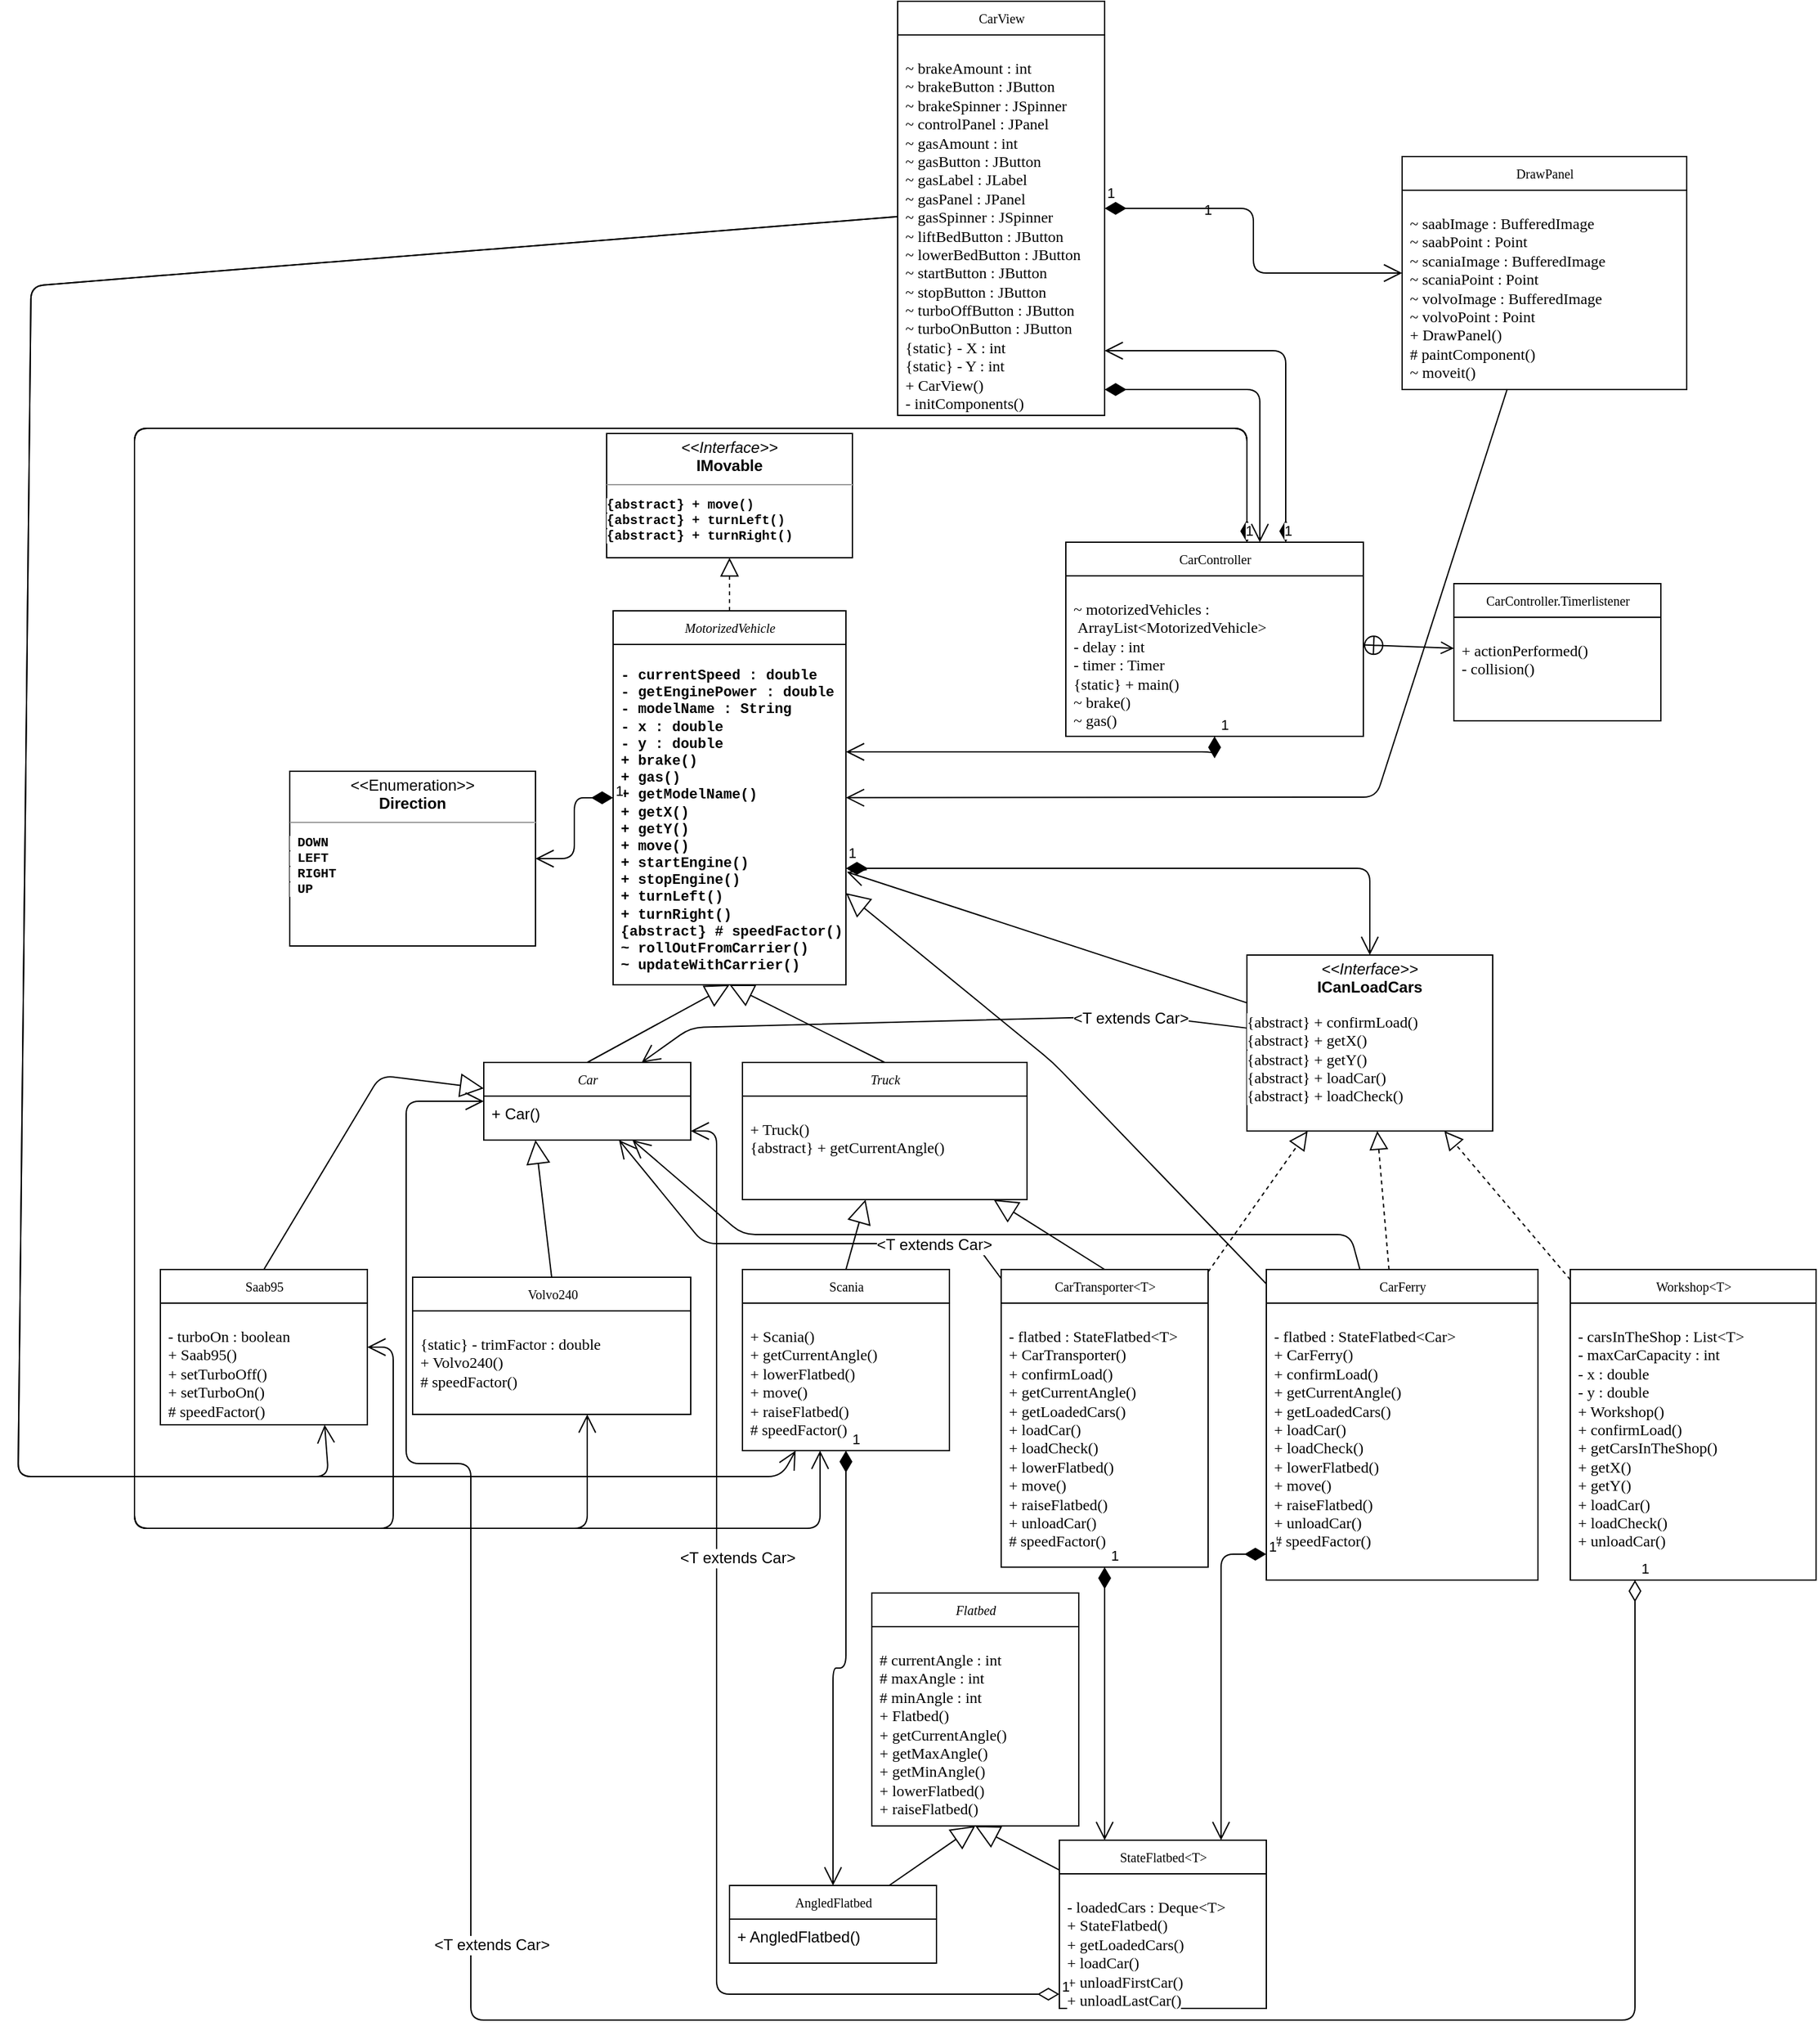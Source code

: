 <mxfile version="12.3.3" type="device" pages="1"><diagram id="c4acf3e9-155e-7222-9cf6-157b1a14988f" name="Page-1"><mxGraphModel dx="3154" dy="628" grid="1" gridSize="10" guides="1" tooltips="1" connect="1" arrows="1" fold="1" page="1" pageScale="1" pageWidth="850" pageHeight="1100" background="#ffffff" math="0" shadow="0"><root><mxCell id="0"/><mxCell id="1" parent="0"/><mxCell id="22l6sueiHiFFFNzTokqS-2" value="&lt;i&gt;MotorizedVehicle&lt;/i&gt;" style="swimlane;html=1;fontStyle=0;childLayout=stackLayout;horizontal=1;startSize=26;fillColor=none;horizontalStack=0;resizeParent=1;resizeLast=0;collapsible=1;marginBottom=0;swimlaneFillColor=#ffffff;rounded=0;shadow=0;comic=0;labelBackgroundColor=none;strokeWidth=1;fontFamily=Verdana;fontSize=10;align=center;" parent="1" vertex="1"><mxGeometry x="-640" y="1101" width="180" height="289" as="geometry"/></mxCell><mxCell id="22l6sueiHiFFFNzTokqS-3" value="&lt;pre style=&quot;font-family: &amp;quot;courier new&amp;quot;; font-size: 11px;&quot;&gt;&lt;b style=&quot;font-size: 11px;&quot;&gt;&lt;font style=&quot;font-size: 11px;&quot;&gt;&lt;span style=&quot;background-color: rgb(255, 255, 255); font-size: 11px;&quot;&gt;- currentSpeed : double&lt;br style=&quot;font-size: 11px;&quot;&gt;- getEnginePower : double&lt;br style=&quot;font-size: 11px;&quot;&gt;- modelName : String&lt;br style=&quot;font-size: 11px;&quot;&gt;- x : double&lt;br style=&quot;font-size: 11px;&quot;&gt;- y : double&lt;br style=&quot;font-size: 11px;&quot;&gt;+ brake()&lt;br style=&quot;font-size: 11px;&quot;&gt;+ gas()&lt;br style=&quot;font-size: 11px;&quot;&gt;+ getModelName()&lt;br style=&quot;font-size: 11px;&quot;&gt;+ getX()&lt;br style=&quot;font-size: 11px;&quot;&gt;+ getY()&lt;br style=&quot;font-size: 11px;&quot;&gt;+ move()&lt;br style=&quot;font-size: 11px;&quot;&gt;+ startEngine()&lt;br style=&quot;font-size: 11px;&quot;&gt;+ stopEngine()&lt;br style=&quot;font-size: 11px;&quot;&gt;+ turnLeft()&lt;br style=&quot;font-size: 11px;&quot;&gt;+ turnRight()&lt;br style=&quot;font-size: 11px;&quot;&gt;{abstract} # speedFactor()&lt;br style=&quot;font-size: 11px;&quot;&gt;~ rollOutFromCarrier()&lt;br style=&quot;font-size: 11px;&quot;&gt;~ updateWithCarrier()&lt;br style=&quot;font-size: 11px;&quot;&gt;&lt;br style=&quot;font-size: 11px;&quot;&gt;&lt;/span&gt;&lt;/font&gt;&lt;/b&gt;&lt;/pre&gt;" style="text;html=1;strokeColor=none;fillColor=none;align=left;verticalAlign=top;spacingLeft=4;spacingRight=4;whiteSpace=wrap;overflow=hidden;rotatable=0;points=[[0,0.5],[1,0.5]];portConstraint=eastwest;fontSize=11;" parent="22l6sueiHiFFFNzTokqS-2" vertex="1"><mxGeometry y="26" width="180" height="254" as="geometry"/></mxCell><mxCell id="22l6sueiHiFFFNzTokqS-12" value="&lt;p style=&quot;margin: 0px ; margin-top: 4px ; text-align: center&quot;&gt;&lt;span style=&quot;background-color: rgb(255 , 255 , 255)&quot;&gt;&lt;i&gt;&amp;lt;&amp;lt;Interface&amp;gt;&amp;gt;&lt;/i&gt;&lt;br&gt;&lt;b&gt;IMovable&lt;/b&gt;&lt;/span&gt;&lt;/p&gt;&lt;hr size=&quot;1&quot;&gt;&lt;pre style=&quot;font-family: &amp;#34;courier new&amp;#34; ; font-size: 10px&quot;&gt;&lt;b&gt;&lt;span style=&quot;background-color: rgb(255 , 255 , 255)&quot;&gt;{abstract} + move()&lt;br&gt;{abstract} + turnLeft()&lt;br&gt;{abstract} + turnRight()&lt;/span&gt;&lt;/b&gt;&lt;/pre&gt;" style="verticalAlign=top;align=left;overflow=fill;fontSize=12;fontFamily=Helvetica;html=1;rounded=0;shadow=0;comic=0;labelBackgroundColor=none;strokeWidth=1" parent="1" vertex="1"><mxGeometry x="-645" y="964" width="190" height="96" as="geometry"/></mxCell><mxCell id="22l6sueiHiFFFNzTokqS-14" value="Scania" style="swimlane;html=1;fontStyle=0;childLayout=stackLayout;horizontal=1;startSize=26;fillColor=none;horizontalStack=0;resizeParent=1;resizeLast=0;collapsible=1;marginBottom=0;swimlaneFillColor=#ffffff;rounded=0;shadow=0;comic=0;labelBackgroundColor=none;strokeWidth=1;fontFamily=Verdana;fontSize=10;align=center;" parent="1" vertex="1"><mxGeometry x="-540" y="1610" width="160" height="140" as="geometry"/></mxCell><mxCell id="22l6sueiHiFFFNzTokqS-15" value="&lt;pre style=&quot;font-family: &amp;#34;consolas&amp;#34;&quot;&gt;&lt;span style=&quot;background-color: rgb(255 , 255 , 255)&quot;&gt;+ Scania()&lt;br&gt;+ getCurrentAngle()&lt;br&gt;+ lowerFlatbed()&lt;br&gt;+ move()&lt;br&gt;+ raiseFlatbed()&lt;br&gt;# speedFactor()&lt;/span&gt;&lt;/pre&gt;" style="text;html=1;strokeColor=none;fillColor=none;align=left;verticalAlign=top;spacingLeft=4;spacingRight=4;whiteSpace=wrap;overflow=hidden;rotatable=0;points=[[0,0.5],[1,0.5]];portConstraint=eastwest;" parent="22l6sueiHiFFFNzTokqS-14" vertex="1"><mxGeometry y="26" width="160" height="114" as="geometry"/></mxCell><mxCell id="22l6sueiHiFFFNzTokqS-18" value="Saab95" style="swimlane;html=1;fontStyle=0;childLayout=stackLayout;horizontal=1;startSize=26;fillColor=none;horizontalStack=0;resizeParent=1;resizeLast=0;collapsible=1;marginBottom=0;swimlaneFillColor=#ffffff;rounded=0;shadow=0;comic=0;labelBackgroundColor=none;strokeWidth=1;fontFamily=Verdana;fontSize=10;align=center;" parent="1" vertex="1"><mxGeometry x="-990" y="1610" width="160" height="120" as="geometry"/></mxCell><mxCell id="22l6sueiHiFFFNzTokqS-19" value="&lt;pre style=&quot;font-family: &amp;#34;consolas&amp;#34;&quot;&gt;&lt;span style=&quot;background-color: rgb(255 , 255 , 255)&quot;&gt;- turboOn : boolean&lt;br&gt;+ Saab95()&lt;br&gt;+ setTurboOff()&lt;br&gt;+ setTurboOn()&lt;br&gt;# speedFactor()&lt;/span&gt;&lt;/pre&gt;" style="text;html=1;strokeColor=none;fillColor=none;align=left;verticalAlign=top;spacingLeft=4;spacingRight=4;whiteSpace=wrap;overflow=hidden;rotatable=0;points=[[0,0.5],[1,0.5]];portConstraint=eastwest;" parent="22l6sueiHiFFFNzTokqS-18" vertex="1"><mxGeometry y="26" width="160" height="94" as="geometry"/></mxCell><mxCell id="22l6sueiHiFFFNzTokqS-29" value="&lt;i&gt;Car&lt;/i&gt;" style="swimlane;html=1;fontStyle=0;childLayout=stackLayout;horizontal=1;startSize=26;fillColor=none;horizontalStack=0;resizeParent=1;resizeLast=0;collapsible=1;marginBottom=0;swimlaneFillColor=#ffffff;rounded=0;shadow=0;comic=0;labelBackgroundColor=none;strokeWidth=1;fontFamily=Verdana;fontSize=10;align=center;" parent="1" vertex="1"><mxGeometry x="-740" y="1450" width="160" height="60" as="geometry"/></mxCell><mxCell id="22l6sueiHiFFFNzTokqS-30" value="+ Car()" style="text;html=1;strokeColor=none;fillColor=none;align=left;verticalAlign=top;spacingLeft=4;spacingRight=4;whiteSpace=wrap;overflow=hidden;rotatable=0;points=[[0,0.5],[1,0.5]];portConstraint=eastwest;" parent="22l6sueiHiFFFNzTokqS-29" vertex="1"><mxGeometry y="26" width="160" height="22" as="geometry"/></mxCell><mxCell id="22l6sueiHiFFFNzTokqS-33" value="&lt;i&gt;Truck&lt;br&gt;&lt;/i&gt;" style="swimlane;html=1;fontStyle=0;childLayout=stackLayout;horizontal=1;startSize=26;fillColor=none;horizontalStack=0;resizeParent=1;resizeLast=0;collapsible=1;marginBottom=0;swimlaneFillColor=#ffffff;rounded=0;shadow=0;comic=0;labelBackgroundColor=none;strokeWidth=1;fontFamily=Verdana;fontSize=10;align=center;" parent="1" vertex="1"><mxGeometry x="-540" y="1450" width="220" height="106" as="geometry"/></mxCell><mxCell id="22l6sueiHiFFFNzTokqS-34" value="&lt;pre style=&quot;font-family: &amp;#34;consolas&amp;#34;&quot;&gt;&lt;span style=&quot;background-color: rgb(255 , 255 , 255)&quot;&gt;+ Truck()&lt;br&gt;{abstract} + getCurrentAngle()&lt;/span&gt;&lt;/pre&gt;" style="text;html=1;strokeColor=none;fillColor=none;align=left;verticalAlign=top;spacingLeft=4;spacingRight=4;whiteSpace=wrap;overflow=hidden;rotatable=0;points=[[0,0.5],[1,0.5]];portConstraint=eastwest;" parent="22l6sueiHiFFFNzTokqS-33" vertex="1"><mxGeometry y="26" width="220" height="64" as="geometry"/></mxCell><mxCell id="22l6sueiHiFFFNzTokqS-38" value="&lt;i&gt;Flatbed&lt;br&gt;&lt;/i&gt;" style="swimlane;html=1;fontStyle=0;childLayout=stackLayout;horizontal=1;startSize=26;fillColor=none;horizontalStack=0;resizeParent=1;resizeLast=0;collapsible=1;marginBottom=0;swimlaneFillColor=#ffffff;rounded=0;shadow=0;comic=0;labelBackgroundColor=none;strokeWidth=1;fontFamily=Verdana;fontSize=10;align=center;" parent="1" vertex="1"><mxGeometry x="-440" y="1860" width="160" height="180" as="geometry"/></mxCell><mxCell id="22l6sueiHiFFFNzTokqS-39" value="&lt;pre style=&quot;font-family: &amp;#34;consolas&amp;#34;&quot;&gt;&lt;span style=&quot;background-color: rgb(255 , 255 , 255)&quot;&gt;# currentAngle : int&lt;br&gt;# maxAngle : int&lt;br&gt;# minAngle : int&lt;br&gt;+ Flatbed()&lt;br&gt;+ getCurrentAngle()&lt;br&gt;+ getMaxAngle()&lt;br&gt;+ getMinAngle()&lt;br&gt;+ lowerFlatbed()&lt;br&gt;+ raiseFlatbed()&lt;/span&gt;&lt;/pre&gt;" style="text;html=1;strokeColor=none;fillColor=none;align=left;verticalAlign=top;spacingLeft=4;spacingRight=4;whiteSpace=wrap;overflow=hidden;rotatable=0;points=[[0,0.5],[1,0.5]];portConstraint=eastwest;" parent="22l6sueiHiFFFNzTokqS-38" vertex="1"><mxGeometry y="26" width="160" height="154" as="geometry"/></mxCell><mxCell id="22l6sueiHiFFFNzTokqS-42" value="StateFlatbed&amp;lt;T&amp;gt;" style="swimlane;html=1;fontStyle=0;childLayout=stackLayout;horizontal=1;startSize=26;fillColor=none;horizontalStack=0;resizeParent=1;resizeLast=0;collapsible=1;marginBottom=0;swimlaneFillColor=#ffffff;rounded=0;shadow=0;comic=0;labelBackgroundColor=none;strokeWidth=1;fontFamily=Verdana;fontSize=10;align=center;" parent="1" vertex="1"><mxGeometry x="-295" y="2051" width="160" height="130" as="geometry"/></mxCell><mxCell id="22l6sueiHiFFFNzTokqS-43" value="&lt;pre style=&quot;font-family: &amp;#34;consolas&amp;#34;&quot;&gt;&lt;span style=&quot;background-color: rgb(255 , 255 , 255)&quot;&gt;- loadedCars : Deque&amp;lt;T&amp;gt;&lt;br&gt;+ StateFlatbed()&lt;br&gt;+ getLoadedCars()&lt;br&gt;+ loadCar()&lt;br&gt;+ unloadFirstCar()&lt;br&gt;+ unloadLastCar()&lt;/span&gt;&lt;/pre&gt;" style="text;html=1;strokeColor=none;fillColor=none;align=left;verticalAlign=top;spacingLeft=4;spacingRight=4;whiteSpace=wrap;overflow=hidden;rotatable=0;points=[[0,0.5],[1,0.5]];portConstraint=eastwest;" parent="22l6sueiHiFFFNzTokqS-42" vertex="1"><mxGeometry y="26" width="160" height="104" as="geometry"/></mxCell><mxCell id="22l6sueiHiFFFNzTokqS-46" value="AngledFlatbed" style="swimlane;html=1;fontStyle=0;childLayout=stackLayout;horizontal=1;startSize=26;fillColor=none;horizontalStack=0;resizeParent=1;resizeLast=0;collapsible=1;marginBottom=0;swimlaneFillColor=#ffffff;rounded=0;shadow=0;comic=0;labelBackgroundColor=none;strokeWidth=1;fontFamily=Verdana;fontSize=10;align=center;" parent="1" vertex="1"><mxGeometry x="-550" y="2086" width="160" height="60" as="geometry"/></mxCell><mxCell id="22l6sueiHiFFFNzTokqS-47" value="+ AngledFlatbed()" style="text;html=1;strokeColor=none;fillColor=none;align=left;verticalAlign=top;spacingLeft=4;spacingRight=4;whiteSpace=wrap;overflow=hidden;rotatable=0;points=[[0,0.5],[1,0.5]];portConstraint=eastwest;" parent="22l6sueiHiFFFNzTokqS-46" vertex="1"><mxGeometry y="26" width="160" height="22" as="geometry"/></mxCell><mxCell id="22l6sueiHiFFFNzTokqS-50" value="&lt;p style=&quot;margin: 0px ; margin-top: 4px ; text-align: center&quot;&gt;&lt;span style=&quot;background-color: rgb(255 , 255 , 255)&quot;&gt;&lt;i&gt;&amp;lt;&amp;lt;Interface&amp;gt;&amp;gt;&lt;/i&gt;&lt;br&gt;&lt;b&gt;ICanLoadCars&lt;/b&gt;&lt;/span&gt;&lt;/p&gt;&lt;pre style=&quot;font-family: &amp;#34;consolas&amp;#34;&quot;&gt;&lt;span style=&quot;background-color: rgb(255 , 255 , 255)&quot;&gt;{abstract} + confirmLoad()&lt;br&gt;{abstract} + getX()&lt;br&gt;{abstract} + getY()&lt;br&gt;{abstract} + loadCar()&lt;br&gt;{abstract} + loadCheck()&lt;/span&gt;&lt;/pre&gt;" style="verticalAlign=top;align=left;overflow=fill;fontSize=12;fontFamily=Helvetica;html=1;rounded=0;shadow=0;comic=0;labelBackgroundColor=none;strokeWidth=1" parent="1" vertex="1"><mxGeometry x="-150" y="1367" width="190" height="136" as="geometry"/></mxCell><mxCell id="22l6sueiHiFFFNzTokqS-55" value="Workshop&amp;lt;T&amp;gt;" style="swimlane;html=1;fontStyle=0;childLayout=stackLayout;horizontal=1;startSize=26;fillColor=none;horizontalStack=0;resizeParent=1;resizeLast=0;collapsible=1;marginBottom=0;swimlaneFillColor=#ffffff;rounded=0;shadow=0;comic=0;labelBackgroundColor=none;strokeWidth=1;fontFamily=Verdana;fontSize=10;align=center;" parent="1" vertex="1"><mxGeometry x="100" y="1610" width="190" height="240" as="geometry"/></mxCell><mxCell id="22l6sueiHiFFFNzTokqS-56" value="&lt;pre style=&quot;font-family: &amp;#34;consolas&amp;#34;&quot;&gt;&lt;span style=&quot;background-color: rgb(255 , 255 , 255)&quot;&gt;- carsInTheShop : List&amp;lt;T&amp;gt;&lt;br&gt;- maxCarCapacity : int&lt;br&gt;- x : double&lt;br&gt;- y : double&lt;br&gt;+ Workshop()&lt;br&gt;+ confirmLoad()&lt;br&gt;+ getCarsInTheShop()&lt;br&gt;+ getX()&lt;br&gt;+ getY()&lt;br&gt;+ loadCar()&lt;br&gt;+ loadCheck()&lt;br&gt;+ unloadCar()&lt;/span&gt;&lt;/pre&gt;" style="text;html=1;strokeColor=none;fillColor=none;align=left;verticalAlign=top;spacingLeft=4;spacingRight=4;whiteSpace=wrap;overflow=hidden;rotatable=0;points=[[0,0.5],[1,0.5]];portConstraint=eastwest;" parent="22l6sueiHiFFFNzTokqS-55" vertex="1"><mxGeometry y="26" width="190" height="214" as="geometry"/></mxCell><mxCell id="22l6sueiHiFFFNzTokqS-59" value="" style="endArrow=block;endSize=16;endFill=0;html=1;exitX=0.5;exitY=0;exitDx=0;exitDy=0;entryX=0.5;entryY=1;entryDx=0;entryDy=0;" parent="1" source="22l6sueiHiFFFNzTokqS-33" target="22l6sueiHiFFFNzTokqS-2" edge="1"><mxGeometry width="160" relative="1" as="geometry"><mxPoint x="600" y="1069.5" as="sourcePoint"/><mxPoint x="440" y="1069.5" as="targetPoint"/></mxGeometry></mxCell><mxCell id="22l6sueiHiFFFNzTokqS-60" value="" style="endArrow=block;endSize=16;endFill=0;html=1;exitX=0.5;exitY=0;exitDx=0;exitDy=0;entryX=0.5;entryY=1;entryDx=0;entryDy=0;" parent="1" source="22l6sueiHiFFFNzTokqS-29" target="22l6sueiHiFFFNzTokqS-2" edge="1"><mxGeometry width="160" relative="1" as="geometry"><mxPoint x="290" y="1110" as="sourcePoint"/><mxPoint x="395" y="1064" as="targetPoint"/></mxGeometry></mxCell><mxCell id="22l6sueiHiFFFNzTokqS-61" value="" style="endArrow=block;endSize=16;endFill=0;html=1;exitX=0.5;exitY=0;exitDx=0;exitDy=0;" parent="1" source="22l6sueiHiFFFNzTokqS-24" target="22l6sueiHiFFFNzTokqS-33" edge="1"><mxGeometry width="160" relative="1" as="geometry"><mxPoint x="175" y="1266" as="sourcePoint"/><mxPoint x="280" y="1220" as="targetPoint"/></mxGeometry></mxCell><mxCell id="22l6sueiHiFFFNzTokqS-62" value="" style="endArrow=block;endSize=16;endFill=0;html=1;exitX=0.5;exitY=0;exitDx=0;exitDy=0;" parent="1" source="22l6sueiHiFFFNzTokqS-14" target="22l6sueiHiFFFNzTokqS-33" edge="1"><mxGeometry width="160" relative="1" as="geometry"><mxPoint x="110" y="1290" as="sourcePoint"/><mxPoint x="290" y="1216" as="targetPoint"/><Array as="points"/></mxGeometry></mxCell><mxCell id="22l6sueiHiFFFNzTokqS-63" value="" style="endArrow=block;endSize=16;endFill=0;html=1;exitX=0.5;exitY=0;exitDx=0;exitDy=0;" parent="1" source="22l6sueiHiFFFNzTokqS-18" target="22l6sueiHiFFFNzTokqS-29" edge="1"><mxGeometry width="160" relative="1" as="geometry"><mxPoint x="-840" y="1634" as="sourcePoint"/><mxPoint x="-840" y="1570" as="targetPoint"/><Array as="points"><mxPoint x="-820" y="1460"/></Array></mxGeometry></mxCell><mxCell id="22l6sueiHiFFFNzTokqS-64" value="" style="endArrow=block;endSize=16;endFill=0;html=1;exitX=0.5;exitY=0;exitDx=0;exitDy=0;entryX=0.25;entryY=1;entryDx=0;entryDy=0;" parent="1" source="22l6sueiHiFFFNzTokqS-6" target="22l6sueiHiFFFNzTokqS-29" edge="1"><mxGeometry width="160" relative="1" as="geometry"><mxPoint x="-800" y="1624" as="sourcePoint"/><mxPoint x="-800" y="1550" as="targetPoint"/></mxGeometry></mxCell><mxCell id="22l6sueiHiFFFNzTokqS-66" value="" style="endArrow=block;endSize=16;endFill=0;html=1;entryX=0.5;entryY=1;entryDx=0;entryDy=0;" parent="1" source="22l6sueiHiFFFNzTokqS-46" target="22l6sueiHiFFFNzTokqS-38" edge="1"><mxGeometry width="160" relative="1" as="geometry"><mxPoint x="-110" y="1374" as="sourcePoint"/><mxPoint x="-200" y="1300" as="targetPoint"/></mxGeometry></mxCell><mxCell id="JHe9qnljr61eEsj72Y4U-10" value="CarFerry" style="swimlane;html=1;fontStyle=0;childLayout=stackLayout;horizontal=1;startSize=26;fillColor=none;horizontalStack=0;resizeParent=1;resizeLast=0;collapsible=1;marginBottom=0;swimlaneFillColor=#ffffff;rounded=0;shadow=0;comic=0;labelBackgroundColor=none;strokeWidth=1;fontFamily=Verdana;fontSize=10;align=center;" parent="1" vertex="1"><mxGeometry x="-135" y="1610" width="210" height="240" as="geometry"/></mxCell><mxCell id="JHe9qnljr61eEsj72Y4U-11" value="&lt;pre style=&quot;font-family: &amp;#34;consolas&amp;#34;&quot;&gt;&lt;span style=&quot;background-color: rgb(255 , 255 , 255)&quot;&gt;- flatbed : StateFlatbed&amp;lt;Car&amp;gt;&lt;br&gt;+ CarFerry()&lt;br&gt;+ confirmLoad()&lt;br&gt;+ getCurrentAngle()&lt;br&gt;+ getLoadedCars()&lt;br&gt;+ loadCar()&lt;br&gt;+ loadCheck()&lt;br&gt;+ lowerFlatbed()&lt;br&gt;+ move()&lt;br&gt;+ raiseFlatbed()&lt;br&gt;+ unloadCar()&lt;br&gt;# speedFactor()&lt;/span&gt;&lt;/pre&gt;" style="text;html=1;strokeColor=none;fillColor=none;align=left;verticalAlign=top;spacingLeft=4;spacingRight=4;whiteSpace=wrap;overflow=hidden;rotatable=0;points=[[0,0.5],[1,0.5]];portConstraint=eastwest;" parent="JHe9qnljr61eEsj72Y4U-10" vertex="1"><mxGeometry y="26" width="210" height="214" as="geometry"/></mxCell><mxCell id="22l6sueiHiFFFNzTokqS-24" value="CarTransporter&amp;lt;T&amp;gt;" style="swimlane;html=1;fontStyle=0;childLayout=stackLayout;horizontal=1;startSize=26;fillColor=none;horizontalStack=0;resizeParent=1;resizeLast=0;collapsible=1;marginBottom=0;swimlaneFillColor=#ffffff;rounded=0;shadow=0;comic=0;labelBackgroundColor=none;strokeWidth=1;fontFamily=Verdana;fontSize=10;align=center;" parent="1" vertex="1"><mxGeometry x="-340" y="1610" width="160" height="230" as="geometry"/></mxCell><mxCell id="22l6sueiHiFFFNzTokqS-25" value="&lt;pre style=&quot;font-family: &amp;#34;consolas&amp;#34;&quot;&gt;&lt;span style=&quot;background-color: rgb(255 , 255 , 255)&quot;&gt;- flatbed : StateFlatbed&amp;lt;T&amp;gt;&lt;br&gt;+ CarTransporter()&lt;br&gt;+ confirmLoad()&lt;br&gt;+ getCurrentAngle()&lt;br&gt;+ getLoadedCars()&lt;br&gt;+ loadCar()&lt;br&gt;+ loadCheck()&lt;br&gt;+ lowerFlatbed()&lt;br&gt;+ move()&lt;br&gt;+ raiseFlatbed()&lt;br&gt;+ unloadCar()&lt;br&gt;# speedFactor()&lt;/span&gt;&lt;/pre&gt;" style="text;html=1;strokeColor=none;fillColor=none;align=left;verticalAlign=top;spacingLeft=4;spacingRight=4;whiteSpace=wrap;overflow=hidden;rotatable=0;points=[[0,0.5],[1,0.5]];portConstraint=eastwest;" parent="22l6sueiHiFFFNzTokqS-24" vertex="1"><mxGeometry y="26" width="160" height="204" as="geometry"/></mxCell><mxCell id="JHe9qnljr61eEsj72Y4U-16" value="" style="endArrow=block;endSize=16;endFill=0;html=1;" parent="1" source="JHe9qnljr61eEsj72Y4U-10" target="22l6sueiHiFFFNzTokqS-2" edge="1"><mxGeometry width="160" relative="1" as="geometry"><mxPoint x="130" y="1063" as="sourcePoint"/><mxPoint x="235" y="1017" as="targetPoint"/><Array as="points"><mxPoint x="-300" y="1450"/></Array></mxGeometry></mxCell><mxCell id="JHe9qnljr61eEsj72Y4U-19" value="1" style="endArrow=open;html=1;endSize=12;startArrow=diamondThin;startSize=14;startFill=1;edgeStyle=orthogonalEdgeStyle;align=left;verticalAlign=bottom;" parent="1" source="22l6sueiHiFFFNzTokqS-24" target="22l6sueiHiFFFNzTokqS-42" edge="1"><mxGeometry x="-1" y="3" relative="1" as="geometry"><mxPoint x="-210" y="1640" as="sourcePoint"/><mxPoint x="-50" y="1640" as="targetPoint"/><Array as="points"><mxPoint x="-220" y="1770"/><mxPoint x="-220" y="1770"/></Array></mxGeometry></mxCell><mxCell id="JHe9qnljr61eEsj72Y4U-20" value="1" style="endArrow=open;html=1;endSize=12;startArrow=diamondThin;startSize=14;startFill=1;edgeStyle=orthogonalEdgeStyle;align=left;verticalAlign=bottom;" parent="1" source="JHe9qnljr61eEsj72Y4U-10" target="22l6sueiHiFFFNzTokqS-42" edge="1"><mxGeometry x="-1" y="3" relative="1" as="geometry"><mxPoint x="30" y="1343" as="sourcePoint"/><mxPoint x="-190" y="1423" as="targetPoint"/><Array as="points"><mxPoint x="-80" y="1830"/><mxPoint x="-170" y="1830"/></Array></mxGeometry></mxCell><mxCell id="JHe9qnljr61eEsj72Y4U-22" value="1" style="endArrow=open;html=1;endSize=12;startArrow=diamondThin;startSize=14;startFill=1;edgeStyle=orthogonalEdgeStyle;align=left;verticalAlign=bottom;" parent="1" source="22l6sueiHiFFFNzTokqS-14" target="22l6sueiHiFFFNzTokqS-46" edge="1"><mxGeometry x="-1" y="3" relative="1" as="geometry"><mxPoint x="30" y="1480" as="sourcePoint"/><mxPoint x="-190" y="1560" as="targetPoint"/></mxGeometry></mxCell><mxCell id="JHe9qnljr61eEsj72Y4U-23" value="" style="endArrow=block;endSize=16;endFill=0;html=1;entryX=0.5;entryY=1;entryDx=0;entryDy=0;" parent="1" source="22l6sueiHiFFFNzTokqS-42" target="22l6sueiHiFFFNzTokqS-38" edge="1"><mxGeometry width="160" relative="1" as="geometry"><mxPoint x="-460" y="1420" as="sourcePoint"/><mxPoint x="-550" y="1340" as="targetPoint"/></mxGeometry></mxCell><mxCell id="Su4_n0dDBhSsGX5XP4w--8" value="&lt;p style=&quot;margin: 0px ; margin-top: 4px ; text-align: center&quot;&gt;&amp;lt;&amp;lt;Enumeration&amp;gt;&amp;gt;&lt;br&gt;&lt;b&gt;Direction&lt;/b&gt;&lt;/p&gt;&lt;hr size=&quot;1&quot;&gt;&lt;pre style=&quot;font-family: &amp;#34;courier new&amp;#34; ; font-size: 10px&quot;&gt;&lt;span style=&quot;background-color: rgb(255 , 255 , 255)&quot;&gt; &lt;b&gt;DOWN&lt;br&gt; LEFT&lt;br&gt; RIGHT&lt;br&gt; UP&lt;/b&gt;&lt;/span&gt;&lt;/pre&gt;" style="verticalAlign=top;align=left;overflow=fill;fontSize=12;fontFamily=Helvetica;html=1;rounded=0;shadow=0;comic=0;labelBackgroundColor=none;strokeWidth=1" parent="1" vertex="1"><mxGeometry x="-890" y="1225" width="190" height="135" as="geometry"/></mxCell><mxCell id="Su4_n0dDBhSsGX5XP4w--9" value="1" style="endArrow=open;html=1;endSize=12;startArrow=diamondThin;startSize=14;startFill=1;edgeStyle=orthogonalEdgeStyle;align=left;verticalAlign=bottom;" parent="1" source="22l6sueiHiFFFNzTokqS-2" target="Su4_n0dDBhSsGX5XP4w--8" edge="1"><mxGeometry x="-1" y="3" relative="1" as="geometry"><mxPoint x="-450" y="1960" as="sourcePoint"/><mxPoint x="-450" y="1726" as="targetPoint"/></mxGeometry></mxCell><mxCell id="Su4_n0dDBhSsGX5XP4w--11" value="1" style="endArrow=open;html=1;endSize=12;startArrow=diamondThin;startSize=14;startFill=1;edgeStyle=orthogonalEdgeStyle;align=left;verticalAlign=bottom;" parent="1" source="22l6sueiHiFFFNzTokqS-2" target="22l6sueiHiFFFNzTokqS-50" edge="1"><mxGeometry x="-1" y="3" relative="1" as="geometry"><mxPoint x="-630" y="1303" as="sourcePoint"/><mxPoint x="-690" y="1303" as="targetPoint"/><Array as="points"><mxPoint x="-55" y="1300"/></Array></mxGeometry></mxCell><mxCell id="Su4_n0dDBhSsGX5XP4w--12" value="CarController" style="swimlane;html=1;fontStyle=0;childLayout=stackLayout;horizontal=1;startSize=26;fillColor=none;horizontalStack=0;resizeParent=1;resizeLast=0;collapsible=1;marginBottom=0;swimlaneFillColor=#ffffff;rounded=0;shadow=0;comic=0;labelBackgroundColor=none;strokeWidth=1;fontFamily=Verdana;fontSize=10;align=center;" parent="1" vertex="1"><mxGeometry x="-290" y="1048" width="230" height="150" as="geometry"/></mxCell><mxCell id="Su4_n0dDBhSsGX5XP4w--13" value="&lt;pre style=&quot;font-family: &amp;#34;consolas&amp;#34;&quot;&gt;&lt;span style=&quot;background-color: rgb(255 , 255 , 255)&quot;&gt;~ motorizedVehicles :&lt;br&gt;&amp;nbsp;ArrayList&amp;lt;MotorizedVehicle&amp;gt;&lt;br&gt;- delay : int&lt;br&gt;- timer : Timer&lt;br&gt;{static} + main()&lt;br&gt;~ brake()&lt;br&gt;~ gas()&lt;/span&gt;&lt;/pre&gt;" style="text;html=1;strokeColor=none;fillColor=none;align=left;verticalAlign=top;spacingLeft=4;spacingRight=4;whiteSpace=wrap;overflow=hidden;rotatable=0;points=[[0,0.5],[1,0.5]];portConstraint=eastwest;" parent="Su4_n0dDBhSsGX5XP4w--12" vertex="1"><mxGeometry y="26" width="230" height="124" as="geometry"/></mxCell><mxCell id="Su4_n0dDBhSsGX5XP4w--16" value="&lt;div&gt;DrawPanel&lt;/div&gt;" style="swimlane;html=1;fontStyle=0;childLayout=stackLayout;horizontal=1;startSize=26;fillColor=none;horizontalStack=0;resizeParent=1;resizeLast=0;collapsible=1;marginBottom=0;swimlaneFillColor=#ffffff;rounded=0;shadow=0;comic=0;labelBackgroundColor=none;strokeWidth=1;fontFamily=Verdana;fontSize=10;align=center;" parent="1" vertex="1"><mxGeometry x="-30" y="750" width="220" height="180" as="geometry"/></mxCell><mxCell id="Su4_n0dDBhSsGX5XP4w--17" value="&lt;pre style=&quot;font-family: &amp;#34;consolas&amp;#34;&quot;&gt;&lt;span style=&quot;background-color: rgb(255 , 255 , 255)&quot;&gt;~ saabImage : BufferedImage&lt;br&gt;~ saabPoint : Point&lt;br&gt;~ scaniaImage : BufferedImage&lt;br&gt;~ scaniaPoint : Point&lt;br&gt;~ volvoImage : BufferedImage&lt;br&gt;~ volvoPoint : Point&lt;br&gt;+ DrawPanel()&lt;br&gt;# paintComponent()&lt;br&gt;~ moveit()&lt;/span&gt;&lt;/pre&gt;" style="text;html=1;strokeColor=none;fillColor=none;align=left;verticalAlign=top;spacingLeft=4;spacingRight=4;whiteSpace=wrap;overflow=hidden;rotatable=0;points=[[0,0.5],[1,0.5]];portConstraint=eastwest;" parent="Su4_n0dDBhSsGX5XP4w--16" vertex="1"><mxGeometry y="26" width="220" height="154" as="geometry"/></mxCell><mxCell id="Su4_n0dDBhSsGX5XP4w--20" value="CarView" style="swimlane;html=1;fontStyle=0;childLayout=stackLayout;horizontal=1;startSize=26;fillColor=none;horizontalStack=0;resizeParent=1;resizeLast=0;collapsible=1;marginBottom=0;swimlaneFillColor=#ffffff;rounded=0;shadow=0;comic=0;labelBackgroundColor=none;strokeWidth=1;fontFamily=Verdana;fontSize=10;align=center;" parent="1" vertex="1"><mxGeometry x="-420" y="630" width="160" height="320" as="geometry"/></mxCell><mxCell id="Su4_n0dDBhSsGX5XP4w--21" value="&lt;pre style=&quot;font-family: &amp;#34;consolas&amp;#34;&quot;&gt;&lt;span style=&quot;background-color: rgb(255 , 255 , 255)&quot;&gt;~ brakeAmount : int&lt;br&gt;~ brakeButton : JButton&lt;br&gt;~ brakeSpinner : JSpinner&lt;br&gt;~ controlPanel : JPanel&lt;br&gt;~ gasAmount : int&lt;br&gt;~ gasButton : JButton&lt;br&gt;~ gasLabel : JLabel&lt;br&gt;~ gasPanel : JPanel&lt;br&gt;~ gasSpinner : JSpinner&lt;br&gt;~ liftBedButton : JButton&lt;br&gt;~ lowerBedButton : JButton&lt;br&gt;~ startButton : JButton&lt;br&gt;~ stopButton : JButton&lt;br&gt;~ turboOffButton : JButton&lt;br&gt;~ turboOnButton : JButton&lt;br&gt;{static} - X : int&lt;br&gt;{static} - Y : int&lt;br&gt;+ CarView()&lt;br&gt;- initComponents()&lt;/span&gt;&lt;/pre&gt;" style="text;html=1;strokeColor=none;fillColor=none;align=left;verticalAlign=top;spacingLeft=4;spacingRight=4;whiteSpace=wrap;overflow=hidden;rotatable=0;points=[[0,0.5],[1,0.5]];portConstraint=eastwest;" parent="Su4_n0dDBhSsGX5XP4w--20" vertex="1"><mxGeometry y="26" width="160" height="294" as="geometry"/></mxCell><mxCell id="Su4_n0dDBhSsGX5XP4w--25" value="CarController.Timerlistener" style="swimlane;html=1;fontStyle=0;childLayout=stackLayout;horizontal=1;startSize=26;fillColor=none;horizontalStack=0;resizeParent=1;resizeLast=0;collapsible=1;marginBottom=0;swimlaneFillColor=#ffffff;rounded=0;shadow=0;comic=0;labelBackgroundColor=none;strokeWidth=1;fontFamily=Verdana;fontSize=10;align=center;" parent="1" vertex="1"><mxGeometry x="10" y="1080" width="160" height="106" as="geometry"/></mxCell><mxCell id="Su4_n0dDBhSsGX5XP4w--26" value="&lt;pre style=&quot;font-family: &amp;#34;consolas&amp;#34;&quot;&gt;&lt;span style=&quot;background-color: rgb(255 , 255 , 255)&quot;&gt;+ actionPerformed()&lt;br&gt;- collision()&lt;/span&gt;&lt;/pre&gt;" style="text;html=1;strokeColor=none;fillColor=none;align=left;verticalAlign=top;spacingLeft=4;spacingRight=4;whiteSpace=wrap;overflow=hidden;rotatable=0;points=[[0,0.5],[1,0.5]];portConstraint=eastwest;" parent="Su4_n0dDBhSsGX5XP4w--25" vertex="1"><mxGeometry y="26" width="160" height="54" as="geometry"/></mxCell><mxCell id="Su4_n0dDBhSsGX5XP4w--29" value="" style="endArrow=block;dashed=1;endFill=0;endSize=12;html=1;" parent="1" source="22l6sueiHiFFFNzTokqS-24" target="22l6sueiHiFFFNzTokqS-50" edge="1"><mxGeometry width="160" relative="1" as="geometry"><mxPoint x="-340" y="1430" as="sourcePoint"/><mxPoint x="-180" y="1430" as="targetPoint"/></mxGeometry></mxCell><mxCell id="Su4_n0dDBhSsGX5XP4w--30" value="" style="endArrow=block;dashed=1;endFill=0;endSize=12;html=1;" parent="1" source="JHe9qnljr61eEsj72Y4U-10" target="22l6sueiHiFFFNzTokqS-50" edge="1"><mxGeometry width="160" relative="1" as="geometry"><mxPoint x="-202.346" y="1620" as="sourcePoint"/><mxPoint x="-106.14" y="1513" as="targetPoint"/></mxGeometry></mxCell><mxCell id="Su4_n0dDBhSsGX5XP4w--31" value="" style="endArrow=block;dashed=1;endFill=0;endSize=12;html=1;" parent="1" source="22l6sueiHiFFFNzTokqS-55" target="22l6sueiHiFFFNzTokqS-50" edge="1"><mxGeometry width="160" relative="1" as="geometry"><mxPoint x="-45" y="1620" as="sourcePoint"/><mxPoint x="-45" y="1513" as="targetPoint"/></mxGeometry></mxCell><mxCell id="Su4_n0dDBhSsGX5XP4w--32" value="" style="endArrow=block;dashed=1;endFill=0;endSize=12;html=1;" parent="1" source="22l6sueiHiFFFNzTokqS-2" target="22l6sueiHiFFFNzTokqS-12" edge="1"><mxGeometry width="160" relative="1" as="geometry"><mxPoint x="-460" y="1210" as="sourcePoint"/><mxPoint x="-291.342" y="1200" as="targetPoint"/></mxGeometry></mxCell><mxCell id="Su4_n0dDBhSsGX5XP4w--37" value="" style="endArrow=open;endFill=1;endSize=12;html=1;" parent="1" source="22l6sueiHiFFFNzTokqS-24" target="22l6sueiHiFFFNzTokqS-29" edge="1"><mxGeometry width="160" relative="1" as="geometry"><mxPoint x="-920" y="2080" as="sourcePoint"/><mxPoint x="-760" y="2080" as="targetPoint"/><Array as="points"><mxPoint x="-360" y="1590"/><mxPoint x="-570" y="1590"/></Array></mxGeometry></mxCell><mxCell id="Su4_n0dDBhSsGX5XP4w--40" value="&amp;lt;T extends Car&amp;gt;" style="text;html=1;align=center;verticalAlign=middle;resizable=0;points=[];;labelBackgroundColor=#ffffff;" parent="Su4_n0dDBhSsGX5XP4w--37" vertex="1" connectable="0"><mxGeometry x="-0.619" y="1" relative="1" as="geometry"><mxPoint as="offset"/></mxGeometry></mxCell><mxCell id="Su4_n0dDBhSsGX5XP4w--38" value="1" style="endArrow=open;html=1;endSize=12;startArrow=diamondThin;startSize=14;startFill=0;edgeStyle=orthogonalEdgeStyle;align=left;verticalAlign=bottom;" parent="1" source="22l6sueiHiFFFNzTokqS-42" target="22l6sueiHiFFFNzTokqS-29" edge="1"><mxGeometry x="-1" y="3" relative="1" as="geometry"><mxPoint x="-760" y="2160" as="sourcePoint"/><mxPoint x="-920" y="2160" as="targetPoint"/><Array as="points"><mxPoint x="-220" y="2170"/><mxPoint x="-560" y="2170"/><mxPoint x="-560" y="1503"/></Array></mxGeometry></mxCell><mxCell id="Su4_n0dDBhSsGX5XP4w--39" value="&amp;lt;T extends Car&amp;gt;" style="text;html=1;align=center;verticalAlign=middle;resizable=0;points=[];;labelBackgroundColor=#ffffff;" parent="Su4_n0dDBhSsGX5XP4w--38" vertex="1" connectable="0"><mxGeometry x="0.258" y="3" relative="1" as="geometry"><mxPoint x="19" y="-3" as="offset"/></mxGeometry></mxCell><mxCell id="Su4_n0dDBhSsGX5XP4w--41" value="" style="endArrow=open;endFill=1;endSize=12;html=1;" parent="1" source="JHe9qnljr61eEsj72Y4U-10" target="22l6sueiHiFFFNzTokqS-29" edge="1"><mxGeometry width="160" relative="1" as="geometry"><mxPoint x="-180.103" y="1583" as="sourcePoint"/><mxPoint x="-452.672" y="1529" as="targetPoint"/><Array as="points"><mxPoint x="-70" y="1583"/><mxPoint x="-540" y="1583"/></Array></mxGeometry></mxCell><mxCell id="Su4_n0dDBhSsGX5XP4w--46" value="" style="endArrow=open;endFill=1;endSize=12;html=1;entryX=1.004;entryY=0.692;entryDx=0;entryDy=0;entryPerimeter=0;" parent="1" source="22l6sueiHiFFFNzTokqS-50" target="22l6sueiHiFFFNzTokqS-3" edge="1"><mxGeometry width="160" relative="1" as="geometry"><mxPoint x="-320" y="1490" as="sourcePoint"/><mxPoint x="-160" y="1490" as="targetPoint"/></mxGeometry></mxCell><mxCell id="Su4_n0dDBhSsGX5XP4w--47" value="" style="endArrow=open;endFill=1;endSize=12;html=1;" parent="1" source="22l6sueiHiFFFNzTokqS-50" target="22l6sueiHiFFFNzTokqS-29" edge="1"><mxGeometry width="160" relative="1" as="geometry"><mxPoint x="-200.103" y="1434" as="sourcePoint"/><mxPoint x="-472.672" y="1380" as="targetPoint"/><Array as="points"><mxPoint x="-227.5" y="1414"/><mxPoint x="-580" y="1423"/></Array></mxGeometry></mxCell><mxCell id="Su4_n0dDBhSsGX5XP4w--48" value="&amp;lt;T extends Car&amp;gt;" style="text;html=1;align=center;verticalAlign=middle;resizable=0;points=[];;labelBackgroundColor=#ffffff;" parent="Su4_n0dDBhSsGX5XP4w--47" vertex="1" connectable="0"><mxGeometry x="-0.619" y="1" relative="1" as="geometry"><mxPoint as="offset"/></mxGeometry></mxCell><mxCell id="Su4_n0dDBhSsGX5XP4w--49" value="1" style="endArrow=open;html=1;endSize=12;startArrow=diamondThin;startSize=14;startFill=1;edgeStyle=orthogonalEdgeStyle;align=left;verticalAlign=bottom;" parent="1" source="Su4_n0dDBhSsGX5XP4w--12" target="Su4_n0dDBhSsGX5XP4w--20" edge="1"><mxGeometry x="-1" y="3" relative="1" as="geometry"><mxPoint x="-280" y="1030" as="sourcePoint"/><mxPoint x="-120" y="1030" as="targetPoint"/><Array as="points"><mxPoint x="-120" y="900"/></Array></mxGeometry></mxCell><mxCell id="Su4_n0dDBhSsGX5XP4w--50" value="1" style="endArrow=open;html=1;endSize=12;startArrow=diamondThin;startSize=14;startFill=1;edgeStyle=orthogonalEdgeStyle;align=left;verticalAlign=bottom;" parent="1" source="Su4_n0dDBhSsGX5XP4w--12" target="22l6sueiHiFFFNzTokqS-2" edge="1"><mxGeometry x="-1" y="3" relative="1" as="geometry"><mxPoint x="-290" y="976" as="sourcePoint"/><mxPoint x="-170" y="1020" as="targetPoint"/><Array as="points"><mxPoint x="-330" y="1210"/><mxPoint x="-560" y="1210"/></Array></mxGeometry></mxCell><mxCell id="Su4_n0dDBhSsGX5XP4w--52" value="1" style="endArrow=open;html=1;endSize=12;startArrow=diamondThin;startSize=14;startFill=1;edgeStyle=orthogonalEdgeStyle;align=left;verticalAlign=bottom;" parent="1" source="Su4_n0dDBhSsGX5XP4w--12" target="22l6sueiHiFFFNzTokqS-6" edge="1"><mxGeometry x="-1" y="3" relative="1" as="geometry"><mxPoint x="-150" y="1090" as="sourcePoint"/><mxPoint x="-830" y="1726" as="targetPoint"/><Array as="points"><mxPoint x="-150" y="960"/><mxPoint x="-1010" y="960"/><mxPoint x="-1010" y="1810"/><mxPoint x="-660" y="1810"/></Array></mxGeometry></mxCell><mxCell id="Su4_n0dDBhSsGX5XP4w--53" value="1" style="endArrow=open;html=1;endSize=12;startArrow=diamondThin;startSize=14;startFill=1;edgeStyle=orthogonalEdgeStyle;align=left;verticalAlign=bottom;" parent="1" source="Su4_n0dDBhSsGX5XP4w--12" target="22l6sueiHiFFFNzTokqS-14" edge="1"><mxGeometry x="-1" y="3" relative="1" as="geometry"><mxPoint x="-250" y="843" as="sourcePoint"/><mxPoint x="-650" y="1726" as="targetPoint"/><Array as="points"><mxPoint x="-150" y="960"/><mxPoint x="-1010" y="960"/><mxPoint x="-1010" y="1810"/><mxPoint x="-480" y="1810"/></Array></mxGeometry></mxCell><mxCell id="Su4_n0dDBhSsGX5XP4w--54" value="" style="endArrow=open;startArrow=circlePlus;endFill=0;startFill=0;endSize=8;html=1;" parent="1" source="Su4_n0dDBhSsGX5XP4w--12" target="Su4_n0dDBhSsGX5XP4w--25" edge="1"><mxGeometry width="160" relative="1" as="geometry"><mxPoint x="90" y="1480" as="sourcePoint"/><mxPoint x="-60" y="720" as="targetPoint"/></mxGeometry></mxCell><mxCell id="Su4_n0dDBhSsGX5XP4w--55" value="1" style="endArrow=open;html=1;endSize=12;startArrow=diamondThin;startSize=14;startFill=1;edgeStyle=orthogonalEdgeStyle;align=left;verticalAlign=bottom;" parent="1" source="Su4_n0dDBhSsGX5XP4w--12" target="22l6sueiHiFFFNzTokqS-18" edge="1"><mxGeometry x="-1" y="3" relative="1" as="geometry"><mxPoint x="-170" y="1058" as="sourcePoint"/><mxPoint x="-650" y="1694" as="targetPoint"/><Array as="points"><mxPoint x="-150" y="960"/><mxPoint x="-1010" y="960"/><mxPoint x="-1010" y="1810"/><mxPoint x="-810" y="1810"/><mxPoint x="-810" y="1670"/></Array></mxGeometry></mxCell><mxCell id="Su4_n0dDBhSsGX5XP4w--57" value="1" style="endArrow=open;html=1;endSize=12;startArrow=diamondThin;startSize=14;startFill=1;edgeStyle=orthogonalEdgeStyle;align=left;verticalAlign=bottom;" parent="1" edge="1" source="Su4_n0dDBhSsGX5XP4w--20"><mxGeometry x="-0.376" y="130" relative="1" as="geometry"><mxPoint x="-350" y="896" as="sourcePoint"/><mxPoint x="-140" y="1048" as="targetPoint"/><Array as="points"><mxPoint x="-140" y="930"/></Array><mxPoint as="offset"/></mxGeometry></mxCell><mxCell id="Su4_n0dDBhSsGX5XP4w--58" value="" style="endArrow=open;endFill=1;endSize=12;html=1;" parent="1" source="Su4_n0dDBhSsGX5XP4w--20" edge="1"><mxGeometry width="160" relative="1" as="geometry"><mxPoint x="-600" y="840" as="sourcePoint"/><mxPoint x="-863" y="1730" as="targetPoint"/><Array as="points"><mxPoint x="-1090" y="850"/><mxPoint x="-1100" y="1770"/><mxPoint x="-860" y="1770"/></Array></mxGeometry></mxCell><mxCell id="Su4_n0dDBhSsGX5XP4w--60" value="" style="endArrow=open;endFill=1;endSize=12;html=1;" parent="1" source="Su4_n0dDBhSsGX5XP4w--20" edge="1" target="22l6sueiHiFFFNzTokqS-14"><mxGeometry width="160" relative="1" as="geometry"><mxPoint x="-400" y="853.737" as="sourcePoint"/><mxPoint x="-510" y="1716" as="targetPoint"/><Array as="points"><mxPoint x="-1090" y="850"/><mxPoint x="-1100" y="1770"/><mxPoint x="-950" y="1770"/><mxPoint x="-510" y="1770"/></Array></mxGeometry></mxCell><mxCell id="Su4_n0dDBhSsGX5XP4w--61" value="1" style="endArrow=open;html=1;endSize=12;startArrow=diamondThin;startSize=14;startFill=1;edgeStyle=orthogonalEdgeStyle;align=left;verticalAlign=bottom;" parent="1" source="Su4_n0dDBhSsGX5XP4w--20" target="Su4_n0dDBhSsGX5XP4w--16" edge="1"><mxGeometry x="-1" y="3" relative="1" as="geometry"><mxPoint x="-220" y="1006" as="sourcePoint"/><mxPoint x="-60" y="1006" as="targetPoint"/></mxGeometry></mxCell><mxCell id="Su4_n0dDBhSsGX5XP4w--63" value="" style="endArrow=open;endFill=1;endSize=12;html=1;" parent="1" source="Su4_n0dDBhSsGX5XP4w--16" target="22l6sueiHiFFFNzTokqS-2" edge="1"><mxGeometry width="160" relative="1" as="geometry"><mxPoint x="-650" y="810" as="sourcePoint"/><mxPoint x="-490" y="810" as="targetPoint"/><Array as="points"><mxPoint x="-50" y="1245"/></Array></mxGeometry></mxCell><mxCell id="22l6sueiHiFFFNzTokqS-6" value="Volvo240" style="swimlane;html=1;fontStyle=0;childLayout=stackLayout;horizontal=1;startSize=26;fillColor=none;horizontalStack=0;resizeParent=1;resizeLast=0;collapsible=1;marginBottom=0;swimlaneFillColor=#ffffff;rounded=0;shadow=0;comic=0;labelBackgroundColor=none;strokeWidth=1;fontFamily=Verdana;fontSize=10;align=center;" parent="1" vertex="1"><mxGeometry x="-795" y="1616" width="215" height="106" as="geometry"/></mxCell><mxCell id="22l6sueiHiFFFNzTokqS-7" value="&lt;pre style=&quot;font-family: &amp;#34;consolas&amp;#34;&quot;&gt;&lt;span style=&quot;background-color: rgb(255 , 255 , 255)&quot;&gt;{static} - trimFactor : double&lt;br&gt;+ Volvo240()&lt;br&gt;# speedFactor()&lt;/span&gt;&lt;/pre&gt;" style="text;html=1;strokeColor=none;fillColor=none;align=left;verticalAlign=top;spacingLeft=4;spacingRight=4;whiteSpace=wrap;overflow=hidden;rotatable=0;points=[[0,0.5],[1,0.5]];portConstraint=eastwest;" parent="22l6sueiHiFFFNzTokqS-6" vertex="1"><mxGeometry y="26" width="215" height="74" as="geometry"/></mxCell><mxCell id="H8cIiCV7b3PI1CVnMWhL-2" value="1" style="endArrow=open;html=1;endSize=12;startArrow=diamondThin;startSize=14;startFill=0;edgeStyle=orthogonalEdgeStyle;align=left;verticalAlign=bottom;" edge="1" parent="1" source="22l6sueiHiFFFNzTokqS-55" target="22l6sueiHiFFFNzTokqS-29"><mxGeometry x="-1" y="3" relative="1" as="geometry"><mxPoint x="150.333" y="1716" as="sourcePoint"/><mxPoint x="-690" y="1615" as="targetPoint"/><Array as="points"><mxPoint x="150" y="2190"/><mxPoint x="-750" y="2190"/><mxPoint x="-750" y="1760"/><mxPoint x="-800" y="1760"/><mxPoint x="-800" y="1480"/></Array></mxGeometry></mxCell><mxCell id="H8cIiCV7b3PI1CVnMWhL-3" value="&amp;lt;T extends Car&amp;gt;" style="text;html=1;align=center;verticalAlign=middle;resizable=0;points=[];;labelBackgroundColor=#ffffff;" vertex="1" connectable="0" parent="H8cIiCV7b3PI1CVnMWhL-2"><mxGeometry x="0.258" y="3" relative="1" as="geometry"><mxPoint x="19" y="-3" as="offset"/></mxGeometry></mxCell></root></mxGraphModel></diagram></mxfile>